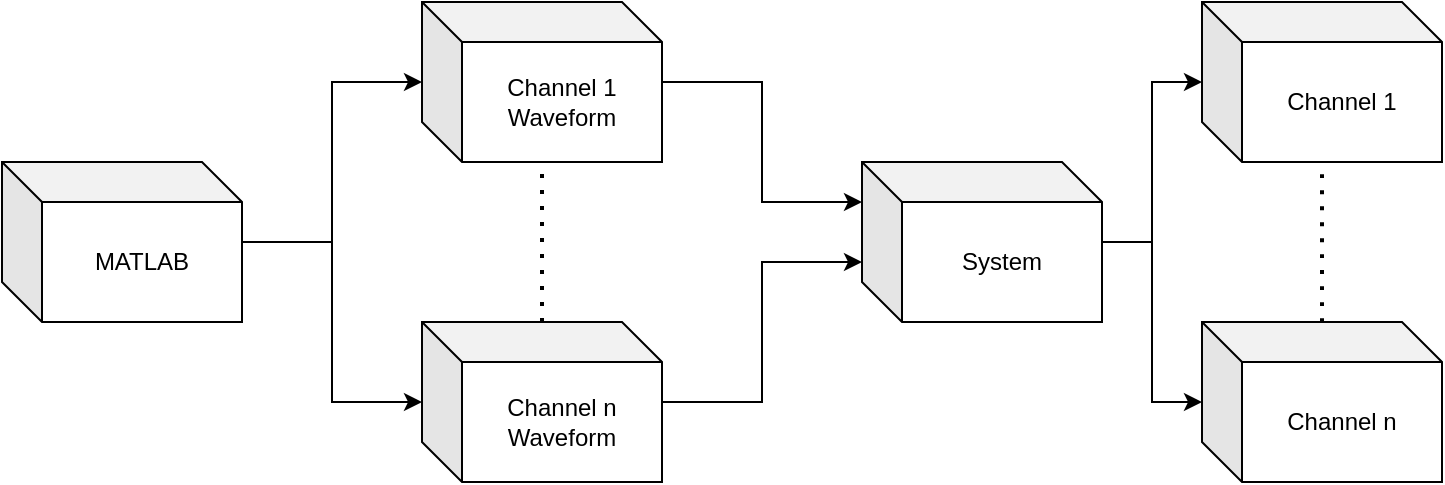 <mxfile version="20.8.20" type="github">
  <diagram name="Page-1" id="DdXBMfR7fsQA4sm28C2N">
    <mxGraphModel dx="1221" dy="751" grid="1" gridSize="10" guides="1" tooltips="1" connect="1" arrows="1" fold="1" page="1" pageScale="1" pageWidth="850" pageHeight="1100" math="0" shadow="0">
      <root>
        <mxCell id="0" />
        <mxCell id="1" parent="0" />
        <mxCell id="TAGmmweaD-kp1vJ4mzty-26" style="edgeStyle=orthogonalEdgeStyle;rounded=0;orthogonalLoop=1;jettySize=auto;html=1;strokeColor=default;" edge="1" parent="1" source="TAGmmweaD-kp1vJ4mzty-5" target="TAGmmweaD-kp1vJ4mzty-17">
          <mxGeometry relative="1" as="geometry" />
        </mxCell>
        <mxCell id="TAGmmweaD-kp1vJ4mzty-27" style="edgeStyle=orthogonalEdgeStyle;rounded=0;orthogonalLoop=1;jettySize=auto;html=1;strokeColor=default;" edge="1" parent="1" source="TAGmmweaD-kp1vJ4mzty-5" target="TAGmmweaD-kp1vJ4mzty-18">
          <mxGeometry relative="1" as="geometry" />
        </mxCell>
        <mxCell id="TAGmmweaD-kp1vJ4mzty-5" value="MATLAB" style="shape=cube;whiteSpace=wrap;html=1;boundedLbl=1;backgroundOutline=1;darkOpacity=0.05;darkOpacity2=0.1;" vertex="1" parent="1">
          <mxGeometry x="60" y="320" width="120" height="80" as="geometry" />
        </mxCell>
        <mxCell id="TAGmmweaD-kp1vJ4mzty-10" style="edgeStyle=orthogonalEdgeStyle;rounded=0;orthogonalLoop=1;jettySize=auto;html=1;" edge="1" parent="1" source="TAGmmweaD-kp1vJ4mzty-6" target="TAGmmweaD-kp1vJ4mzty-7">
          <mxGeometry relative="1" as="geometry" />
        </mxCell>
        <mxCell id="TAGmmweaD-kp1vJ4mzty-12" style="edgeStyle=orthogonalEdgeStyle;rounded=0;orthogonalLoop=1;jettySize=auto;html=1;" edge="1" parent="1" source="TAGmmweaD-kp1vJ4mzty-6" target="TAGmmweaD-kp1vJ4mzty-11">
          <mxGeometry relative="1" as="geometry" />
        </mxCell>
        <mxCell id="TAGmmweaD-kp1vJ4mzty-6" value="System" style="shape=cube;whiteSpace=wrap;html=1;boundedLbl=1;backgroundOutline=1;darkOpacity=0.05;darkOpacity2=0.1;" vertex="1" parent="1">
          <mxGeometry x="490" y="320" width="120" height="80" as="geometry" />
        </mxCell>
        <mxCell id="TAGmmweaD-kp1vJ4mzty-7" value="Channel n" style="shape=cube;whiteSpace=wrap;html=1;boundedLbl=1;backgroundOutline=1;darkOpacity=0.05;darkOpacity2=0.1;" vertex="1" parent="1">
          <mxGeometry x="660" y="400" width="120" height="80" as="geometry" />
        </mxCell>
        <mxCell id="TAGmmweaD-kp1vJ4mzty-11" value="Channel 1" style="shape=cube;whiteSpace=wrap;html=1;boundedLbl=1;backgroundOutline=1;darkOpacity=0.05;darkOpacity2=0.1;" vertex="1" parent="1">
          <mxGeometry x="660" y="240" width="120" height="80" as="geometry" />
        </mxCell>
        <mxCell id="TAGmmweaD-kp1vJ4mzty-16" value="" style="endArrow=none;dashed=1;html=1;dashPattern=1 3;strokeWidth=2;strokeColor=default;curved=1;" edge="1" parent="1" source="TAGmmweaD-kp1vJ4mzty-7" target="TAGmmweaD-kp1vJ4mzty-11">
          <mxGeometry width="50" height="50" relative="1" as="geometry">
            <mxPoint x="510" y="360" as="sourcePoint" />
            <mxPoint x="560" y="310" as="targetPoint" />
          </mxGeometry>
        </mxCell>
        <mxCell id="TAGmmweaD-kp1vJ4mzty-20" style="edgeStyle=orthogonalEdgeStyle;orthogonalLoop=1;jettySize=auto;html=1;strokeColor=default;rounded=0;" edge="1" parent="1" source="TAGmmweaD-kp1vJ4mzty-17">
          <mxGeometry relative="1" as="geometry">
            <mxPoint x="490" y="340" as="targetPoint" />
            <Array as="points">
              <mxPoint x="440" y="280" />
              <mxPoint x="440" y="340" />
              <mxPoint x="490" y="340" />
            </Array>
          </mxGeometry>
        </mxCell>
        <mxCell id="TAGmmweaD-kp1vJ4mzty-17" value="Channel 1 Waveform" style="shape=cube;whiteSpace=wrap;html=1;boundedLbl=1;backgroundOutline=1;darkOpacity=0.05;darkOpacity2=0.1;" vertex="1" parent="1">
          <mxGeometry x="270" y="240" width="120" height="80" as="geometry" />
        </mxCell>
        <mxCell id="TAGmmweaD-kp1vJ4mzty-25" style="edgeStyle=orthogonalEdgeStyle;rounded=0;orthogonalLoop=1;jettySize=auto;html=1;strokeColor=default;" edge="1" parent="1" source="TAGmmweaD-kp1vJ4mzty-18" target="TAGmmweaD-kp1vJ4mzty-6">
          <mxGeometry relative="1" as="geometry">
            <Array as="points">
              <mxPoint x="440" y="440" />
              <mxPoint x="440" y="370" />
            </Array>
          </mxGeometry>
        </mxCell>
        <mxCell id="TAGmmweaD-kp1vJ4mzty-18" value="Channel n Waveform" style="shape=cube;whiteSpace=wrap;html=1;boundedLbl=1;backgroundOutline=1;darkOpacity=0.05;darkOpacity2=0.1;" vertex="1" parent="1">
          <mxGeometry x="270" y="400" width="120" height="80" as="geometry" />
        </mxCell>
        <mxCell id="TAGmmweaD-kp1vJ4mzty-28" value="" style="endArrow=none;dashed=1;html=1;dashPattern=1 3;strokeWidth=2;rounded=0;strokeColor=default;" edge="1" parent="1" source="TAGmmweaD-kp1vJ4mzty-18" target="TAGmmweaD-kp1vJ4mzty-17">
          <mxGeometry width="50" height="50" relative="1" as="geometry">
            <mxPoint x="360" y="360" as="sourcePoint" />
            <mxPoint x="410" y="310" as="targetPoint" />
          </mxGeometry>
        </mxCell>
      </root>
    </mxGraphModel>
  </diagram>
</mxfile>
